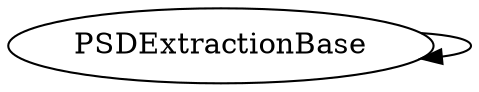 /* Created by mdot for Matlab */
digraph m2html {
  PSDExtractionBase -> PSDExtractionBase;

  PSDExtractionBase [URL="PSDExtractionBase.html"];
}